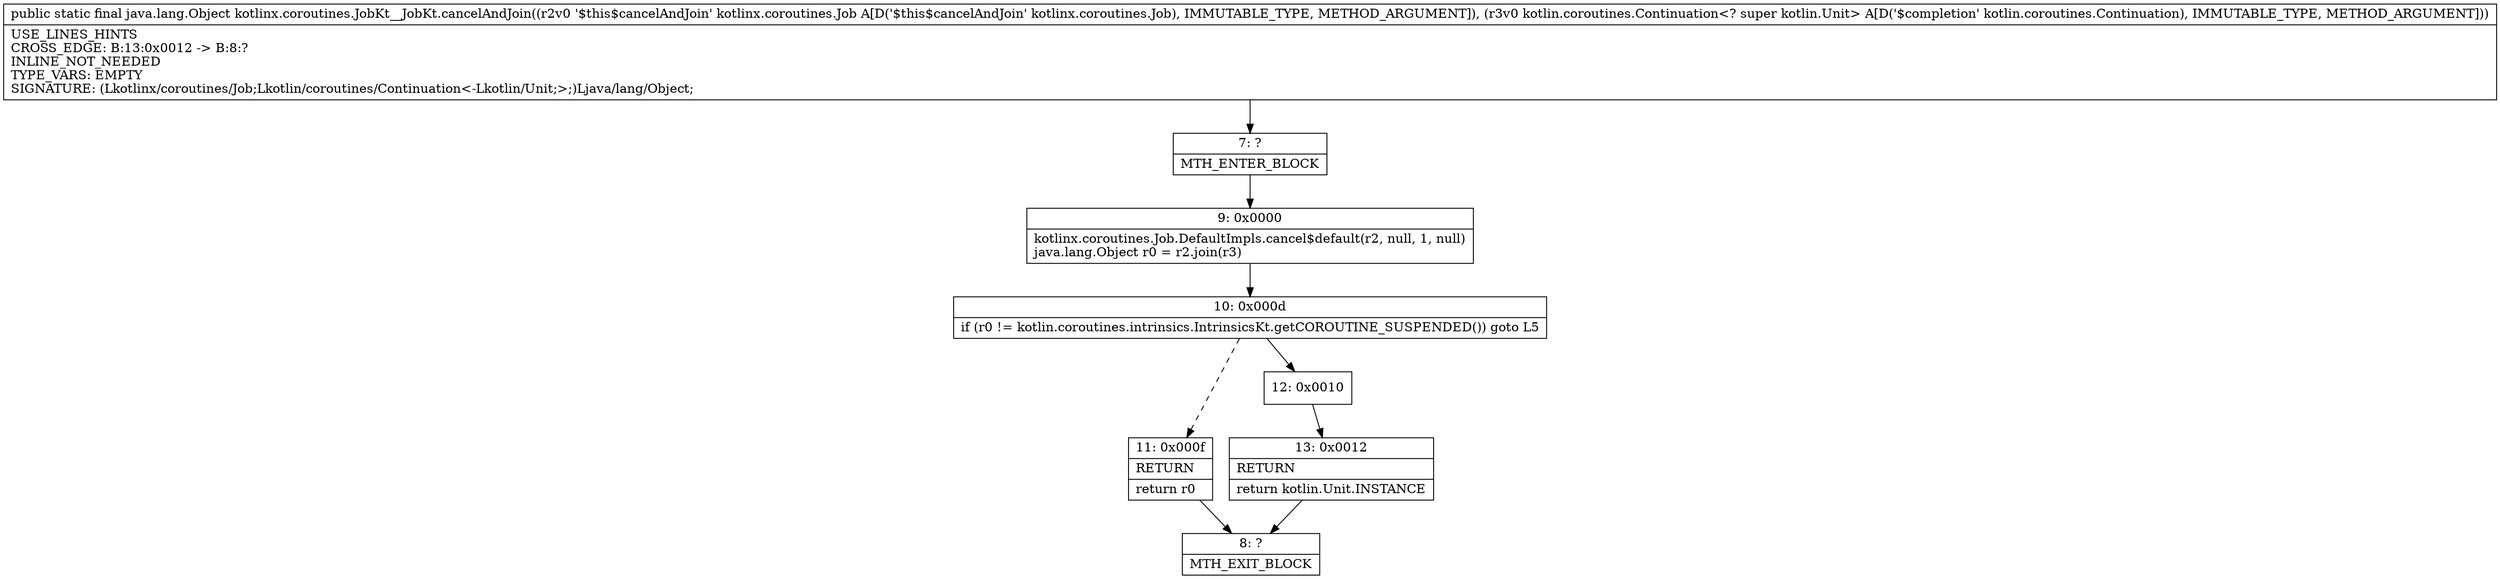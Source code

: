 digraph "CFG forkotlinx.coroutines.JobKt__JobKt.cancelAndJoin(Lkotlinx\/coroutines\/Job;Lkotlin\/coroutines\/Continuation;)Ljava\/lang\/Object;" {
Node_7 [shape=record,label="{7\:\ ?|MTH_ENTER_BLOCK\l}"];
Node_9 [shape=record,label="{9\:\ 0x0000|kotlinx.coroutines.Job.DefaultImpls.cancel$default(r2, null, 1, null)\ljava.lang.Object r0 = r2.join(r3)\l}"];
Node_10 [shape=record,label="{10\:\ 0x000d|if (r0 != kotlin.coroutines.intrinsics.IntrinsicsKt.getCOROUTINE_SUSPENDED()) goto L5\l}"];
Node_11 [shape=record,label="{11\:\ 0x000f|RETURN\l|return r0\l}"];
Node_8 [shape=record,label="{8\:\ ?|MTH_EXIT_BLOCK\l}"];
Node_12 [shape=record,label="{12\:\ 0x0010}"];
Node_13 [shape=record,label="{13\:\ 0x0012|RETURN\l|return kotlin.Unit.INSTANCE\l}"];
MethodNode[shape=record,label="{public static final java.lang.Object kotlinx.coroutines.JobKt__JobKt.cancelAndJoin((r2v0 '$this$cancelAndJoin' kotlinx.coroutines.Job A[D('$this$cancelAndJoin' kotlinx.coroutines.Job), IMMUTABLE_TYPE, METHOD_ARGUMENT]), (r3v0 kotlin.coroutines.Continuation\<? super kotlin.Unit\> A[D('$completion' kotlin.coroutines.Continuation), IMMUTABLE_TYPE, METHOD_ARGUMENT]))  | USE_LINES_HINTS\lCROSS_EDGE: B:13:0x0012 \-\> B:8:?\lINLINE_NOT_NEEDED\lTYPE_VARS: EMPTY\lSIGNATURE: (Lkotlinx\/coroutines\/Job;Lkotlin\/coroutines\/Continuation\<\-Lkotlin\/Unit;\>;)Ljava\/lang\/Object;\l}"];
MethodNode -> Node_7;Node_7 -> Node_9;
Node_9 -> Node_10;
Node_10 -> Node_11[style=dashed];
Node_10 -> Node_12;
Node_11 -> Node_8;
Node_12 -> Node_13;
Node_13 -> Node_8;
}

